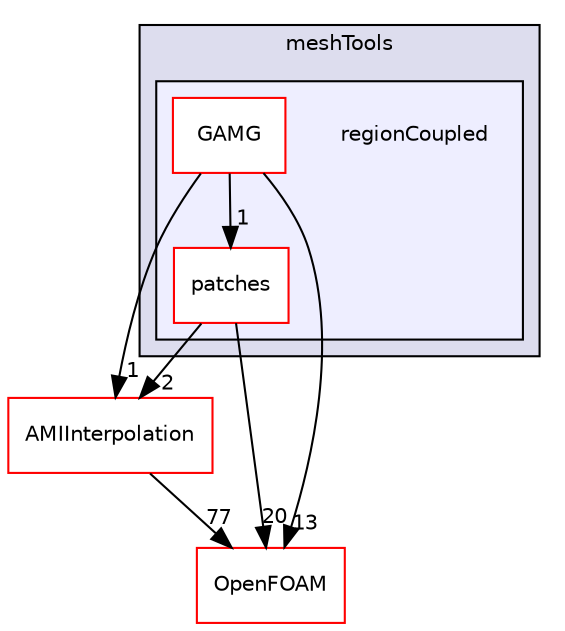 digraph "src/meshTools/regionCoupled" {
  bgcolor=transparent;
  compound=true
  node [ fontsize="10", fontname="Helvetica"];
  edge [ labelfontsize="10", labelfontname="Helvetica"];
  subgraph clusterdir_ae30ad0bef50cf391b24c614251bb9fd {
    graph [ bgcolor="#ddddee", pencolor="black", label="meshTools" fontname="Helvetica", fontsize="10", URL="dir_ae30ad0bef50cf391b24c614251bb9fd.html"]
  subgraph clusterdir_4db89e9604e175d3a6a20d4af9df6191 {
    graph [ bgcolor="#eeeeff", pencolor="black", label="" URL="dir_4db89e9604e175d3a6a20d4af9df6191.html"];
    dir_4db89e9604e175d3a6a20d4af9df6191 [shape=plaintext label="regionCoupled"];
    dir_67665a6249bd0aa7e33acfd0d8b7439d [shape=box label="GAMG" color="red" fillcolor="white" style="filled" URL="dir_67665a6249bd0aa7e33acfd0d8b7439d.html"];
    dir_d180a87df80979ed1e06a45bcf5487ea [shape=box label="patches" color="red" fillcolor="white" style="filled" URL="dir_d180a87df80979ed1e06a45bcf5487ea.html"];
  }
  }
  dir_6b9532b4107849d088a6e7b91bdf643c [shape=box label="AMIInterpolation" color="red" URL="dir_6b9532b4107849d088a6e7b91bdf643c.html"];
  dir_c5473ff19b20e6ec4dfe5c310b3778a8 [shape=box label="OpenFOAM" color="red" URL="dir_c5473ff19b20e6ec4dfe5c310b3778a8.html"];
  dir_67665a6249bd0aa7e33acfd0d8b7439d->dir_d180a87df80979ed1e06a45bcf5487ea [headlabel="1", labeldistance=1.5 headhref="dir_001802_001807.html"];
  dir_67665a6249bd0aa7e33acfd0d8b7439d->dir_6b9532b4107849d088a6e7b91bdf643c [headlabel="1", labeldistance=1.5 headhref="dir_001802_001755.html"];
  dir_67665a6249bd0aa7e33acfd0d8b7439d->dir_c5473ff19b20e6ec4dfe5c310b3778a8 [headlabel="13", labeldistance=1.5 headhref="dir_001802_001896.html"];
  dir_d180a87df80979ed1e06a45bcf5487ea->dir_6b9532b4107849d088a6e7b91bdf643c [headlabel="2", labeldistance=1.5 headhref="dir_001807_001755.html"];
  dir_d180a87df80979ed1e06a45bcf5487ea->dir_c5473ff19b20e6ec4dfe5c310b3778a8 [headlabel="20", labeldistance=1.5 headhref="dir_001807_001896.html"];
  dir_6b9532b4107849d088a6e7b91bdf643c->dir_c5473ff19b20e6ec4dfe5c310b3778a8 [headlabel="77", labeldistance=1.5 headhref="dir_001755_001896.html"];
}
